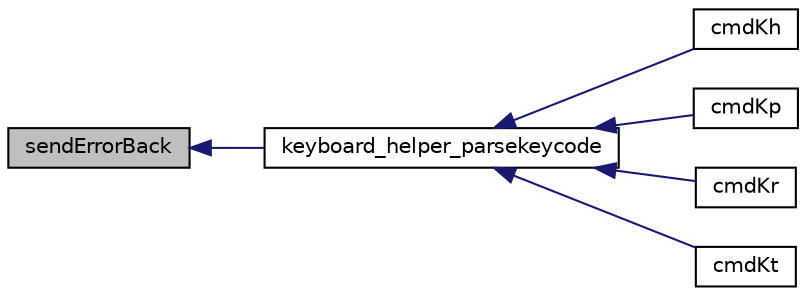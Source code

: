 digraph "sendErrorBack"
{
  edge [fontname="Helvetica",fontsize="10",labelfontname="Helvetica",labelfontsize="10"];
  node [fontname="Helvetica",fontsize="10",shape=record];
  rankdir="LR";
  Node478 [label="sendErrorBack",height=0.2,width=0.4,color="black", fillcolor="grey75", style="filled", fontcolor="black"];
  Node478 -> Node479 [dir="back",color="midnightblue",fontsize="10",style="solid",fontname="Helvetica"];
  Node479 [label="keyboard_helper_parsekeycode",height=0.2,width=0.4,color="black", fillcolor="white", style="filled",URL="$task__commands_8c.html#a48f6d7719b9f1d99a9ead7c2aa623e22"];
  Node479 -> Node480 [dir="back",color="midnightblue",fontsize="10",style="solid",fontname="Helvetica"];
  Node480 [label="cmdKh",height=0.2,width=0.4,color="black", fillcolor="white", style="filled",URL="$task__commands_8c.html#aec535c106610969fcf7b9589f08c4d6e"];
  Node479 -> Node481 [dir="back",color="midnightblue",fontsize="10",style="solid",fontname="Helvetica"];
  Node481 [label="cmdKp",height=0.2,width=0.4,color="black", fillcolor="white", style="filled",URL="$task__commands_8c.html#a43e8a43643ac7048c95d0c6922dcdcd9"];
  Node479 -> Node482 [dir="back",color="midnightblue",fontsize="10",style="solid",fontname="Helvetica"];
  Node482 [label="cmdKr",height=0.2,width=0.4,color="black", fillcolor="white", style="filled",URL="$task__commands_8c.html#a8762283490f363d0f98506fa908a228c"];
  Node479 -> Node483 [dir="back",color="midnightblue",fontsize="10",style="solid",fontname="Helvetica"];
  Node483 [label="cmdKt",height=0.2,width=0.4,color="black", fillcolor="white", style="filled",URL="$task__commands_8c.html#ab90e3fb0ef55d084b15aae27f76ab0d9"];
}
